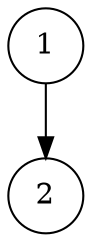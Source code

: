 digraph cmptree {
	graph [bb="0,0,36,108"];
	node [label="\N",
		shape=circle
	];
	node1	 [height=0.5,
		label=1,
		pos="18,90",
		width=0.5];
	node2	 [height=0.5,
		label=2,
		pos="18,18",
		width=0.5];
	node1 -> node2	 [pos="e,18,36.104 18,71.697 18,63.983 18,54.712 18,46.112"];
}
